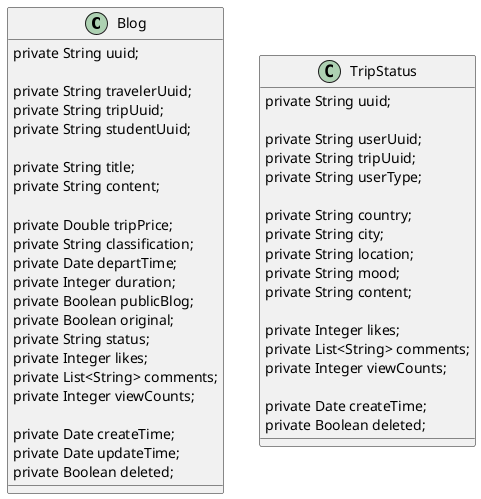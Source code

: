 @startuml

class Blog{
    private String uuid;

    private String travelerUuid;
    private String tripUuid;
    private String studentUuid;

    private String title;
    private String content;

    private Double tripPrice;
    private String classification;
    private Date departTime;
    private Integer duration;
    private Boolean publicBlog;
    private Boolean original;
    private String status;
    private Integer likes;
    private List<String> comments;
    private Integer viewCounts;

    private Date createTime;
    private Date updateTime;
    private Boolean deleted;

}
class TripStatus {
  private String uuid;

  private String userUuid;
  private String tripUuid;
  private String userType;

  private String country;
  private String city;
  private String location;
  private String mood;
  private String content;

  private Integer likes;
  private List<String> comments;
  private Integer viewCounts;

  private Date createTime;
  private Boolean deleted;
}
@enduml